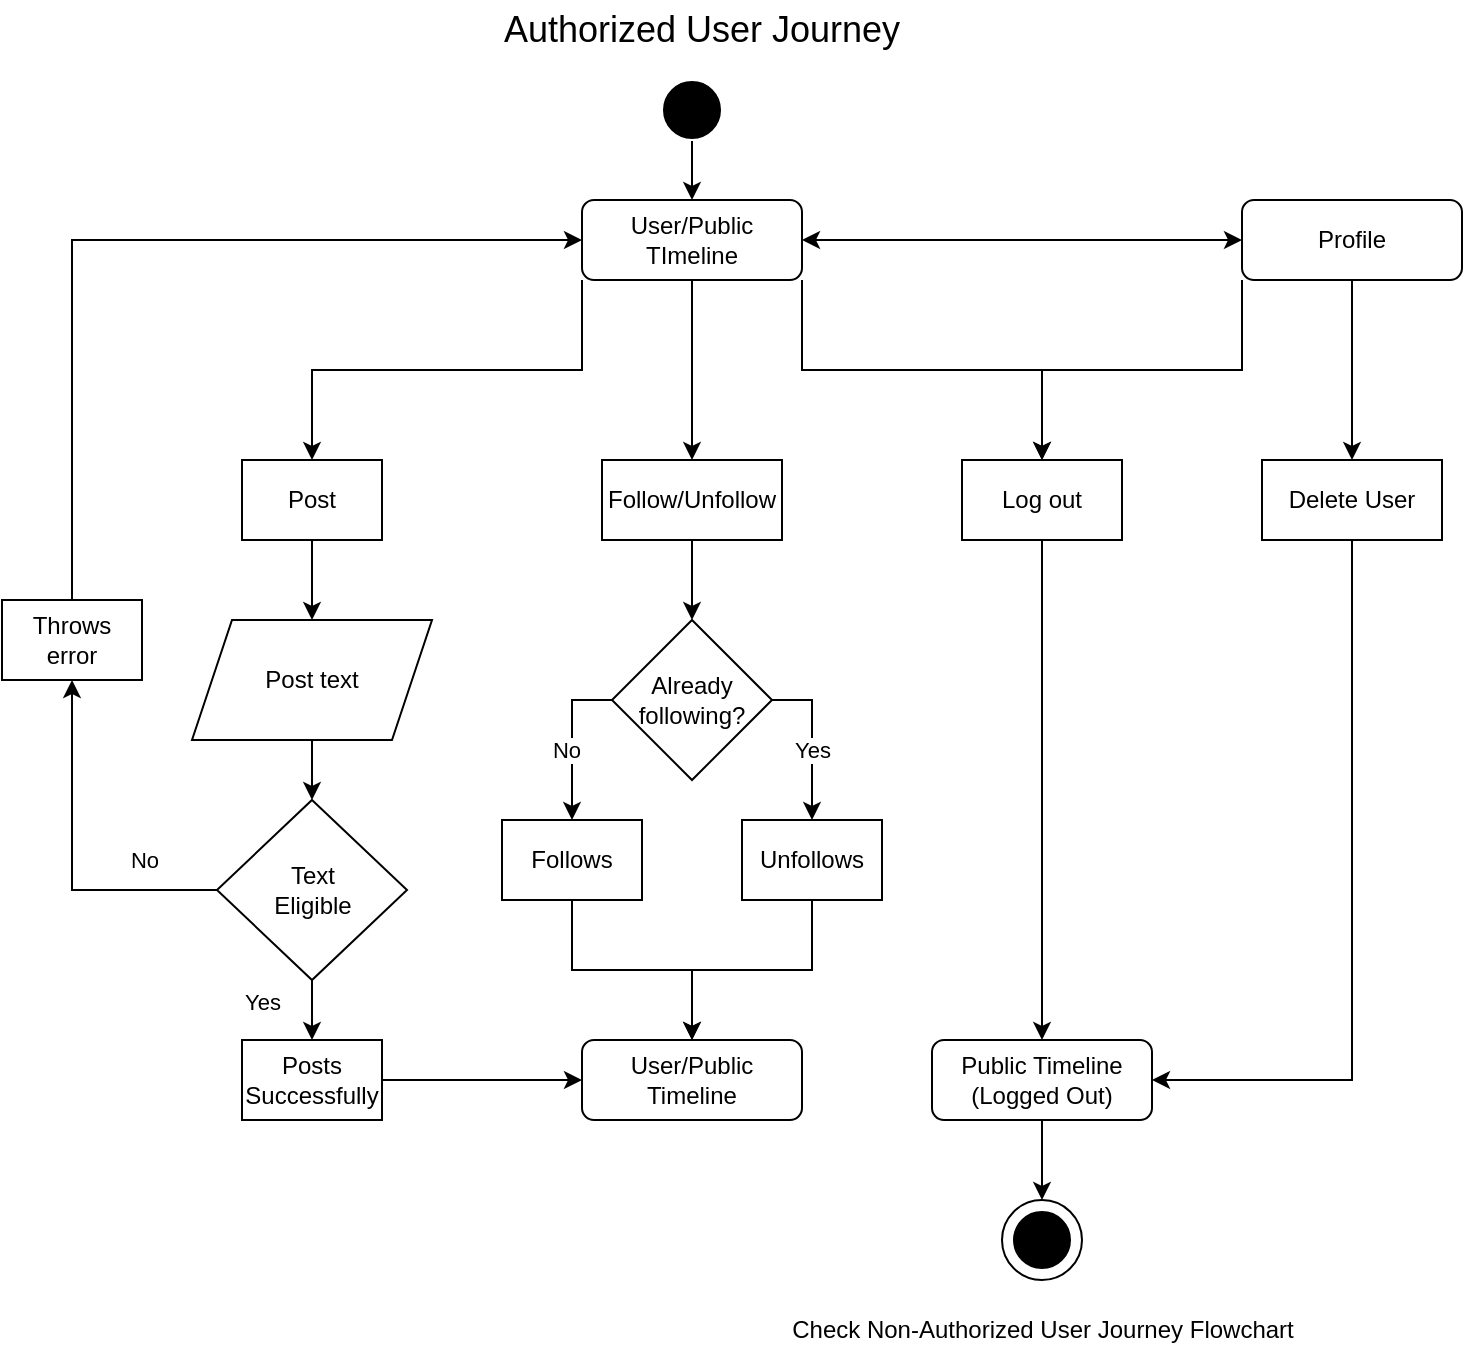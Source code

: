 <mxfile version="22.1.11" type="device">
  <diagram name="Page-1" id="Q_LhUgaFdF4Tudv1pnY1">
    <mxGraphModel dx="794" dy="454" grid="1" gridSize="10" guides="1" tooltips="1" connect="1" arrows="1" fold="1" page="1" pageScale="1" pageWidth="827" pageHeight="1169" math="0" shadow="0">
      <root>
        <mxCell id="0" />
        <mxCell id="1" parent="0" />
        <mxCell id="3CtTgwsfyqkdoaRJVMcS-95" value="" style="ellipse;whiteSpace=wrap;html=1;aspect=fixed;fillStyle=solid;fillColor=#FFFFFF;strokeColor=#000000;" vertex="1" parent="1">
          <mxGeometry x="530" y="610" width="40" height="40" as="geometry" />
        </mxCell>
        <mxCell id="3CtTgwsfyqkdoaRJVMcS-43" style="edgeStyle=orthogonalEdgeStyle;rounded=0;orthogonalLoop=1;jettySize=auto;html=1;exitX=0.5;exitY=1;exitDx=0;exitDy=0;entryX=0.5;entryY=0;entryDx=0;entryDy=0;" edge="1" parent="1" source="3CtTgwsfyqkdoaRJVMcS-1" target="3CtTgwsfyqkdoaRJVMcS-12">
          <mxGeometry relative="1" as="geometry" />
        </mxCell>
        <mxCell id="3CtTgwsfyqkdoaRJVMcS-47" style="edgeStyle=orthogonalEdgeStyle;rounded=0;orthogonalLoop=1;jettySize=auto;html=1;exitX=0;exitY=1;exitDx=0;exitDy=0;" edge="1" parent="1" source="3CtTgwsfyqkdoaRJVMcS-1" target="3CtTgwsfyqkdoaRJVMcS-14">
          <mxGeometry relative="1" as="geometry" />
        </mxCell>
        <mxCell id="3CtTgwsfyqkdoaRJVMcS-50" style="edgeStyle=orthogonalEdgeStyle;rounded=0;orthogonalLoop=1;jettySize=auto;html=1;exitX=1;exitY=1;exitDx=0;exitDy=0;entryX=0.5;entryY=0;entryDx=0;entryDy=0;" edge="1" parent="1" source="3CtTgwsfyqkdoaRJVMcS-1" target="3CtTgwsfyqkdoaRJVMcS-48">
          <mxGeometry relative="1" as="geometry" />
        </mxCell>
        <mxCell id="3CtTgwsfyqkdoaRJVMcS-1" value="User/Public TImeline" style="rounded=1;whiteSpace=wrap;html=1;" vertex="1" parent="1">
          <mxGeometry x="320" y="110" width="110" height="40" as="geometry" />
        </mxCell>
        <mxCell id="3CtTgwsfyqkdoaRJVMcS-41" style="edgeStyle=orthogonalEdgeStyle;rounded=0;orthogonalLoop=1;jettySize=auto;html=1;exitX=0.5;exitY=1;exitDx=0;exitDy=0;entryX=0.5;entryY=0;entryDx=0;entryDy=0;" edge="1" parent="1" source="3CtTgwsfyqkdoaRJVMcS-2" target="3CtTgwsfyqkdoaRJVMcS-15">
          <mxGeometry relative="1" as="geometry" />
        </mxCell>
        <mxCell id="3CtTgwsfyqkdoaRJVMcS-54" style="edgeStyle=orthogonalEdgeStyle;rounded=0;orthogonalLoop=1;jettySize=auto;html=1;exitX=0;exitY=1;exitDx=0;exitDy=0;entryX=0.5;entryY=0;entryDx=0;entryDy=0;" edge="1" parent="1" source="3CtTgwsfyqkdoaRJVMcS-2" target="3CtTgwsfyqkdoaRJVMcS-48">
          <mxGeometry relative="1" as="geometry" />
        </mxCell>
        <mxCell id="3CtTgwsfyqkdoaRJVMcS-2" value="Profile" style="rounded=1;whiteSpace=wrap;html=1;" vertex="1" parent="1">
          <mxGeometry x="650" y="110" width="110" height="40" as="geometry" />
        </mxCell>
        <mxCell id="3CtTgwsfyqkdoaRJVMcS-52" style="edgeStyle=orthogonalEdgeStyle;rounded=0;orthogonalLoop=1;jettySize=auto;html=1;exitX=0.5;exitY=1;exitDx=0;exitDy=0;entryX=0.5;entryY=0;entryDx=0;entryDy=0;" edge="1" parent="1" source="3CtTgwsfyqkdoaRJVMcS-12" target="3CtTgwsfyqkdoaRJVMcS-51">
          <mxGeometry relative="1" as="geometry" />
        </mxCell>
        <mxCell id="3CtTgwsfyqkdoaRJVMcS-12" value="Follow/Unfollow" style="rounded=0;whiteSpace=wrap;html=1;" vertex="1" parent="1">
          <mxGeometry x="330" y="240" width="90" height="40" as="geometry" />
        </mxCell>
        <mxCell id="3CtTgwsfyqkdoaRJVMcS-70" style="edgeStyle=orthogonalEdgeStyle;rounded=0;orthogonalLoop=1;jettySize=auto;html=1;exitX=0.5;exitY=1;exitDx=0;exitDy=0;entryX=0.5;entryY=0;entryDx=0;entryDy=0;" edge="1" parent="1" source="3CtTgwsfyqkdoaRJVMcS-14" target="3CtTgwsfyqkdoaRJVMcS-69">
          <mxGeometry relative="1" as="geometry" />
        </mxCell>
        <mxCell id="3CtTgwsfyqkdoaRJVMcS-14" value="Post" style="rounded=0;whiteSpace=wrap;html=1;" vertex="1" parent="1">
          <mxGeometry x="150" y="240" width="70" height="40" as="geometry" />
        </mxCell>
        <mxCell id="3CtTgwsfyqkdoaRJVMcS-89" style="edgeStyle=orthogonalEdgeStyle;rounded=0;orthogonalLoop=1;jettySize=auto;html=1;exitX=0.5;exitY=1;exitDx=0;exitDy=0;entryX=1;entryY=0.5;entryDx=0;entryDy=0;" edge="1" parent="1" source="3CtTgwsfyqkdoaRJVMcS-15" target="3CtTgwsfyqkdoaRJVMcS-85">
          <mxGeometry relative="1" as="geometry" />
        </mxCell>
        <mxCell id="3CtTgwsfyqkdoaRJVMcS-15" value="Delete User" style="rounded=0;whiteSpace=wrap;html=1;" vertex="1" parent="1">
          <mxGeometry x="660" y="240" width="90" height="40" as="geometry" />
        </mxCell>
        <mxCell id="3CtTgwsfyqkdoaRJVMcS-18" value="&lt;font style=&quot;font-size: 18px;&quot;&gt;Authorized User Journey&lt;/font&gt;" style="text;html=1;strokeColor=none;fillColor=none;align=center;verticalAlign=middle;whiteSpace=wrap;rounded=0;" vertex="1" parent="1">
          <mxGeometry x="250" y="10" width="260" height="30" as="geometry" />
        </mxCell>
        <mxCell id="3CtTgwsfyqkdoaRJVMcS-25" value="" style="endArrow=classic;startArrow=classic;html=1;rounded=0;entryX=1;entryY=0.5;entryDx=0;entryDy=0;exitX=0;exitY=0.5;exitDx=0;exitDy=0;" edge="1" parent="1" source="3CtTgwsfyqkdoaRJVMcS-2" target="3CtTgwsfyqkdoaRJVMcS-1">
          <mxGeometry width="50" height="50" relative="1" as="geometry">
            <mxPoint x="500" y="140" as="sourcePoint" />
            <mxPoint x="550" y="90" as="targetPoint" />
          </mxGeometry>
        </mxCell>
        <mxCell id="3CtTgwsfyqkdoaRJVMcS-86" style="edgeStyle=orthogonalEdgeStyle;rounded=0;orthogonalLoop=1;jettySize=auto;html=1;exitX=0.5;exitY=1;exitDx=0;exitDy=0;entryX=0.5;entryY=0;entryDx=0;entryDy=0;" edge="1" parent="1" source="3CtTgwsfyqkdoaRJVMcS-48" target="3CtTgwsfyqkdoaRJVMcS-85">
          <mxGeometry relative="1" as="geometry" />
        </mxCell>
        <mxCell id="3CtTgwsfyqkdoaRJVMcS-48" value="Log out" style="rounded=0;whiteSpace=wrap;html=1;" vertex="1" parent="1">
          <mxGeometry x="510" y="240" width="80" height="40" as="geometry" />
        </mxCell>
        <mxCell id="3CtTgwsfyqkdoaRJVMcS-59" style="edgeStyle=orthogonalEdgeStyle;rounded=0;orthogonalLoop=1;jettySize=auto;html=1;exitX=1;exitY=0.5;exitDx=0;exitDy=0;entryX=0.5;entryY=0;entryDx=0;entryDy=0;" edge="1" parent="1" source="3CtTgwsfyqkdoaRJVMcS-51" target="3CtTgwsfyqkdoaRJVMcS-58">
          <mxGeometry relative="1" as="geometry" />
        </mxCell>
        <mxCell id="3CtTgwsfyqkdoaRJVMcS-62" value="Yes" style="edgeLabel;html=1;align=center;verticalAlign=middle;resizable=0;points=[];" vertex="1" connectable="0" parent="3CtTgwsfyqkdoaRJVMcS-59">
          <mxGeometry x="0.111" y="2" relative="1" as="geometry">
            <mxPoint x="-2" as="offset" />
          </mxGeometry>
        </mxCell>
        <mxCell id="3CtTgwsfyqkdoaRJVMcS-60" style="edgeStyle=orthogonalEdgeStyle;rounded=0;orthogonalLoop=1;jettySize=auto;html=1;exitX=0;exitY=0.5;exitDx=0;exitDy=0;entryX=0.5;entryY=0;entryDx=0;entryDy=0;" edge="1" parent="1" source="3CtTgwsfyqkdoaRJVMcS-51" target="3CtTgwsfyqkdoaRJVMcS-56">
          <mxGeometry relative="1" as="geometry" />
        </mxCell>
        <mxCell id="3CtTgwsfyqkdoaRJVMcS-61" value="No" style="edgeLabel;html=1;align=center;verticalAlign=middle;resizable=0;points=[];" vertex="1" connectable="0" parent="3CtTgwsfyqkdoaRJVMcS-60">
          <mxGeometry x="0.111" y="-3" relative="1" as="geometry">
            <mxPoint as="offset" />
          </mxGeometry>
        </mxCell>
        <mxCell id="3CtTgwsfyqkdoaRJVMcS-51" value="Already following?" style="rhombus;whiteSpace=wrap;html=1;" vertex="1" parent="1">
          <mxGeometry x="335" y="320" width="80" height="80" as="geometry" />
        </mxCell>
        <mxCell id="3CtTgwsfyqkdoaRJVMcS-67" style="edgeStyle=orthogonalEdgeStyle;rounded=0;orthogonalLoop=1;jettySize=auto;html=1;exitX=0.5;exitY=1;exitDx=0;exitDy=0;" edge="1" parent="1" source="3CtTgwsfyqkdoaRJVMcS-56" target="3CtTgwsfyqkdoaRJVMcS-64">
          <mxGeometry relative="1" as="geometry" />
        </mxCell>
        <mxCell id="3CtTgwsfyqkdoaRJVMcS-56" value="Follows" style="rounded=0;whiteSpace=wrap;html=1;" vertex="1" parent="1">
          <mxGeometry x="280" y="420" width="70" height="40" as="geometry" />
        </mxCell>
        <mxCell id="3CtTgwsfyqkdoaRJVMcS-68" style="edgeStyle=orthogonalEdgeStyle;rounded=0;orthogonalLoop=1;jettySize=auto;html=1;exitX=0.5;exitY=1;exitDx=0;exitDy=0;entryX=0.5;entryY=0;entryDx=0;entryDy=0;" edge="1" parent="1" source="3CtTgwsfyqkdoaRJVMcS-58" target="3CtTgwsfyqkdoaRJVMcS-64">
          <mxGeometry relative="1" as="geometry" />
        </mxCell>
        <mxCell id="3CtTgwsfyqkdoaRJVMcS-58" value="Unfollows" style="rounded=0;whiteSpace=wrap;html=1;" vertex="1" parent="1">
          <mxGeometry x="400" y="420" width="70" height="40" as="geometry" />
        </mxCell>
        <mxCell id="3CtTgwsfyqkdoaRJVMcS-64" value="User/Public Timeline" style="rounded=1;whiteSpace=wrap;html=1;" vertex="1" parent="1">
          <mxGeometry x="320" y="530" width="110" height="40" as="geometry" />
        </mxCell>
        <mxCell id="3CtTgwsfyqkdoaRJVMcS-72" style="edgeStyle=orthogonalEdgeStyle;rounded=0;orthogonalLoop=1;jettySize=auto;html=1;exitX=0.5;exitY=1;exitDx=0;exitDy=0;entryX=0.5;entryY=0;entryDx=0;entryDy=0;" edge="1" parent="1" source="3CtTgwsfyqkdoaRJVMcS-69" target="3CtTgwsfyqkdoaRJVMcS-71">
          <mxGeometry relative="1" as="geometry" />
        </mxCell>
        <mxCell id="3CtTgwsfyqkdoaRJVMcS-69" value="Post text" style="shape=parallelogram;perimeter=parallelogramPerimeter;whiteSpace=wrap;html=1;fixedSize=1;" vertex="1" parent="1">
          <mxGeometry x="125" y="320" width="120" height="60" as="geometry" />
        </mxCell>
        <mxCell id="3CtTgwsfyqkdoaRJVMcS-76" style="edgeStyle=orthogonalEdgeStyle;rounded=0;orthogonalLoop=1;jettySize=auto;html=1;exitX=0;exitY=0.5;exitDx=0;exitDy=0;entryX=0.5;entryY=1;entryDx=0;entryDy=0;" edge="1" parent="1" source="3CtTgwsfyqkdoaRJVMcS-71" target="3CtTgwsfyqkdoaRJVMcS-75">
          <mxGeometry relative="1" as="geometry" />
        </mxCell>
        <mxCell id="3CtTgwsfyqkdoaRJVMcS-80" value="No" style="edgeLabel;html=1;align=center;verticalAlign=middle;resizable=0;points=[];" vertex="1" connectable="0" parent="3CtTgwsfyqkdoaRJVMcS-76">
          <mxGeometry x="-0.587" y="2" relative="1" as="geometry">
            <mxPoint y="-17" as="offset" />
          </mxGeometry>
        </mxCell>
        <mxCell id="3CtTgwsfyqkdoaRJVMcS-83" style="edgeStyle=orthogonalEdgeStyle;rounded=0;orthogonalLoop=1;jettySize=auto;html=1;exitX=0.5;exitY=1;exitDx=0;exitDy=0;entryX=0.5;entryY=0;entryDx=0;entryDy=0;" edge="1" parent="1" source="3CtTgwsfyqkdoaRJVMcS-71" target="3CtTgwsfyqkdoaRJVMcS-81">
          <mxGeometry relative="1" as="geometry" />
        </mxCell>
        <mxCell id="3CtTgwsfyqkdoaRJVMcS-84" value="Yes" style="edgeLabel;html=1;align=center;verticalAlign=middle;resizable=0;points=[];" vertex="1" connectable="0" parent="3CtTgwsfyqkdoaRJVMcS-83">
          <mxGeometry x="-0.267" y="4" relative="1" as="geometry">
            <mxPoint x="-29" as="offset" />
          </mxGeometry>
        </mxCell>
        <mxCell id="3CtTgwsfyqkdoaRJVMcS-71" value="Text&lt;br&gt;Eligible" style="rhombus;whiteSpace=wrap;html=1;" vertex="1" parent="1">
          <mxGeometry x="137.5" y="410" width="95" height="90" as="geometry" />
        </mxCell>
        <mxCell id="3CtTgwsfyqkdoaRJVMcS-79" style="edgeStyle=orthogonalEdgeStyle;rounded=0;orthogonalLoop=1;jettySize=auto;html=1;exitX=0.5;exitY=0;exitDx=0;exitDy=0;entryX=0;entryY=0.5;entryDx=0;entryDy=0;" edge="1" parent="1" source="3CtTgwsfyqkdoaRJVMcS-75" target="3CtTgwsfyqkdoaRJVMcS-1">
          <mxGeometry relative="1" as="geometry" />
        </mxCell>
        <mxCell id="3CtTgwsfyqkdoaRJVMcS-75" value="Throws &lt;br&gt;error" style="rounded=0;whiteSpace=wrap;html=1;" vertex="1" parent="1">
          <mxGeometry x="30" y="310" width="70" height="40" as="geometry" />
        </mxCell>
        <mxCell id="3CtTgwsfyqkdoaRJVMcS-82" style="edgeStyle=orthogonalEdgeStyle;rounded=0;orthogonalLoop=1;jettySize=auto;html=1;exitX=1;exitY=0.5;exitDx=0;exitDy=0;entryX=0;entryY=0.5;entryDx=0;entryDy=0;" edge="1" parent="1" source="3CtTgwsfyqkdoaRJVMcS-81" target="3CtTgwsfyqkdoaRJVMcS-64">
          <mxGeometry relative="1" as="geometry" />
        </mxCell>
        <mxCell id="3CtTgwsfyqkdoaRJVMcS-81" value="Posts&lt;br&gt;Successfully" style="rounded=0;whiteSpace=wrap;html=1;" vertex="1" parent="1">
          <mxGeometry x="150" y="530" width="70" height="40" as="geometry" />
        </mxCell>
        <mxCell id="3CtTgwsfyqkdoaRJVMcS-96" style="edgeStyle=orthogonalEdgeStyle;rounded=0;orthogonalLoop=1;jettySize=auto;html=1;exitX=0.5;exitY=1;exitDx=0;exitDy=0;entryX=0.5;entryY=0;entryDx=0;entryDy=0;" edge="1" parent="1" source="3CtTgwsfyqkdoaRJVMcS-85" target="3CtTgwsfyqkdoaRJVMcS-95">
          <mxGeometry relative="1" as="geometry" />
        </mxCell>
        <mxCell id="3CtTgwsfyqkdoaRJVMcS-85" value="Public Timeline&lt;br&gt;(Logged Out)" style="rounded=1;whiteSpace=wrap;html=1;" vertex="1" parent="1">
          <mxGeometry x="495" y="530" width="110" height="40" as="geometry" />
        </mxCell>
        <mxCell id="3CtTgwsfyqkdoaRJVMcS-92" style="edgeStyle=orthogonalEdgeStyle;rounded=0;orthogonalLoop=1;jettySize=auto;html=1;exitX=0.5;exitY=1;exitDx=0;exitDy=0;entryX=0.5;entryY=0;entryDx=0;entryDy=0;" edge="1" parent="1" source="3CtTgwsfyqkdoaRJVMcS-90" target="3CtTgwsfyqkdoaRJVMcS-1">
          <mxGeometry relative="1" as="geometry" />
        </mxCell>
        <mxCell id="3CtTgwsfyqkdoaRJVMcS-90" value="" style="ellipse;whiteSpace=wrap;html=1;aspect=fixed;fillStyle=solid;fillColor=#000000;strokeColor=#FFFFFF;" vertex="1" parent="1">
          <mxGeometry x="360" y="50" width="30" height="30" as="geometry" />
        </mxCell>
        <mxCell id="3CtTgwsfyqkdoaRJVMcS-93" value="" style="ellipse;whiteSpace=wrap;html=1;aspect=fixed;fillStyle=solid;fillColor=#000000;strokeColor=#FFFFFF;" vertex="1" parent="1">
          <mxGeometry x="535" y="615" width="30" height="30" as="geometry" />
        </mxCell>
        <mxCell id="3CtTgwsfyqkdoaRJVMcS-97" value="Check Non-Authorized User Journey Flowchart" style="text;html=1;align=center;verticalAlign=middle;resizable=0;points=[];autosize=1;strokeColor=none;fillColor=none;" vertex="1" parent="1">
          <mxGeometry x="415" y="660" width="270" height="30" as="geometry" />
        </mxCell>
      </root>
    </mxGraphModel>
  </diagram>
</mxfile>
